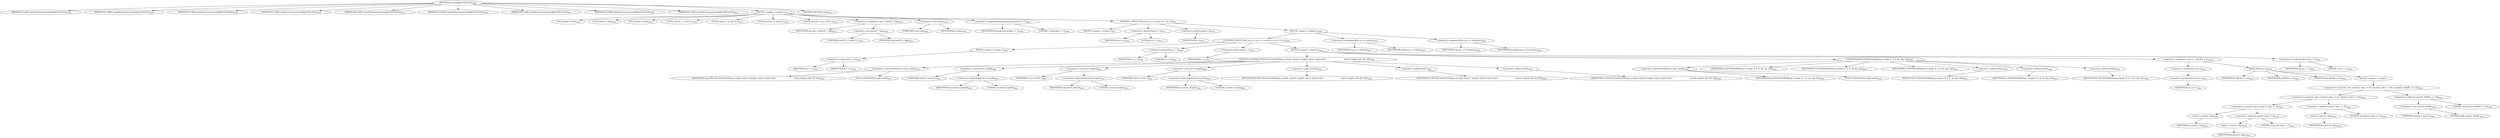 digraph "putcontig8bitCIELab16" {  
"55236" [label = <(METHOD,putcontig8bitCIELab16)<SUB>2030</SUB>> ]
"55237" [label = <(PARAM,DECLAREContigPutFunc(putcontig8bitCIELab16))<SUB>2030</SUB>> ]
"55238" [label = <(PARAM,DECLAREContigPutFunc(putcontig8bitCIELab16))<SUB>2030</SUB>> ]
"55239" [label = <(PARAM,DECLAREContigPutFunc(putcontig8bitCIELab16))<SUB>2030</SUB>> ]
"55240" [label = <(PARAM,DECLAREContigPutFunc(putcontig8bitCIELab16))<SUB>2030</SUB>> ]
"55241" [label = <(PARAM,DECLAREContigPutFunc(putcontig8bitCIELab16))<SUB>2030</SUB>> ]
"55242" [label = <(PARAM,DECLAREContigPutFunc(putcontig8bitCIELab16))<SUB>2030</SUB>> ]
"55243" [label = <(PARAM,DECLAREContigPutFunc(putcontig8bitCIELab16))<SUB>2030</SUB>> ]
"55244" [label = <(PARAM,DECLAREContigPutFunc(putcontig8bitCIELab16))<SUB>2030</SUB>> ]
"55245" [label = <(PARAM,DECLAREContigPutFunc(putcontig8bitCIELab16))<SUB>2030</SUB>> ]
"55246" [label = <(BLOCK,&lt;empty&gt;,&lt;empty&gt;)<SUB>2031</SUB>> ]
"55247" [label = <(LOCAL,float X: float)<SUB>2032</SUB>> ]
"55248" [label = <(LOCAL,float Y: float)<SUB>2032</SUB>> ]
"55249" [label = <(LOCAL,float Z: float)<SUB>2032</SUB>> ]
"55250" [label = <(LOCAL,uint32_t r: uint32_t)<SUB>2033</SUB>> ]
"55251" [label = <(LOCAL,uint32_t g: uint32_t)<SUB>2033</SUB>> ]
"55252" [label = <(LOCAL,uint32_t b: uint32_t)<SUB>2033</SUB>> ]
"55253" [label = <(LOCAL,uint16_t* wp: uint16_t)<SUB>2034</SUB>> ]
"55254" [label = <(&lt;operator&gt;.assignment,*wp = (uint16_t *)pp)<SUB>2034</SUB>> ]
"55255" [label = <(IDENTIFIER,wp,*wp = (uint16_t *)pp)<SUB>2034</SUB>> ]
"55256" [label = <(&lt;operator&gt;.cast,(uint16_t *)pp)<SUB>2034</SUB>> ]
"55257" [label = <(UNKNOWN,uint16_t *,uint16_t *)<SUB>2034</SUB>> ]
"55258" [label = <(IDENTIFIER,pp,(uint16_t *)pp)<SUB>2034</SUB>> ]
"55259" [label = <(&lt;operator&gt;.cast,(void)y)<SUB>2035</SUB>> ]
"55260" [label = <(UNKNOWN,void,void)<SUB>2035</SUB>> ]
"55261" [label = <(IDENTIFIER,y,(void)y)<SUB>2035</SUB>> ]
"55262" [label = <(&lt;operator&gt;.assignmentMultiplication,fromskew *= 3)<SUB>2036</SUB>> ]
"55263" [label = <(IDENTIFIER,fromskew,fromskew *= 3)<SUB>2036</SUB>> ]
"55264" [label = <(LITERAL,3,fromskew *= 3)<SUB>2036</SUB>> ]
"55265" [label = <(CONTROL_STRUCTURE,for (;h &gt; 0;--h),for (;h &gt; 0;--h))<SUB>2037</SUB>> ]
"55266" [label = <(BLOCK,&lt;empty&gt;,&lt;empty&gt;)<SUB>2037</SUB>> ]
"55267" [label = <(&lt;operator&gt;.greaterThan,h &gt; 0)<SUB>2037</SUB>> ]
"55268" [label = <(IDENTIFIER,h,h &gt; 0)<SUB>2037</SUB>> ]
"55269" [label = <(LITERAL,0,h &gt; 0)<SUB>2037</SUB>> ]
"55270" [label = <(&lt;operator&gt;.preDecrement,--h)<SUB>2037</SUB>> ]
"55271" [label = <(IDENTIFIER,h,--h)<SUB>2037</SUB>> ]
"55272" [label = <(BLOCK,&lt;empty&gt;,&lt;empty&gt;)<SUB>2038</SUB>> ]
"55273" [label = <(CONTROL_STRUCTURE,for (x = w;x &gt; 0;--x),for (x = w;x &gt; 0;--x))<SUB>2039</SUB>> ]
"55274" [label = <(BLOCK,&lt;empty&gt;,&lt;empty&gt;)<SUB>2039</SUB>> ]
"55275" [label = <(&lt;operator&gt;.assignment,x = w)<SUB>2039</SUB>> ]
"55276" [label = <(IDENTIFIER,x,x = w)<SUB>2039</SUB>> ]
"55277" [label = <(IDENTIFIER,w,x = w)<SUB>2039</SUB>> ]
"55278" [label = <(&lt;operator&gt;.greaterThan,x &gt; 0)<SUB>2039</SUB>> ]
"55279" [label = <(IDENTIFIER,x,x &gt; 0)<SUB>2039</SUB>> ]
"55280" [label = <(LITERAL,0,x &gt; 0)<SUB>2039</SUB>> ]
"55281" [label = <(&lt;operator&gt;.preDecrement,--x)<SUB>2039</SUB>> ]
"55282" [label = <(IDENTIFIER,x,--x)<SUB>2039</SUB>> ]
"55283" [label = <(BLOCK,&lt;empty&gt;,&lt;empty&gt;)<SUB>2040</SUB>> ]
"55284" [label = <(TIFFCIELab16ToXYZ,TIFFCIELab16ToXYZ(img-&gt;cielab, (uint16_t)wp[0], (int16_t)wp[1],\012                              (int16_t)wp[2], &amp;X, &amp;Y, &amp;Z))<SUB>2041</SUB>> ]
"55285" [label = <(&lt;operator&gt;.indirectFieldAccess,img-&gt;cielab)<SUB>2041</SUB>> ]
"55286" [label = <(IDENTIFIER,img,TIFFCIELab16ToXYZ(img-&gt;cielab, (uint16_t)wp[0], (int16_t)wp[1],\012                              (int16_t)wp[2], &amp;X, &amp;Y, &amp;Z))<SUB>2041</SUB>> ]
"55287" [label = <(FIELD_IDENTIFIER,cielab,cielab)<SUB>2041</SUB>> ]
"55288" [label = <(&lt;operator&gt;.cast,(uint16_t)wp[0])<SUB>2041</SUB>> ]
"55289" [label = <(UNKNOWN,uint16_t,uint16_t)<SUB>2041</SUB>> ]
"55290" [label = <(&lt;operator&gt;.indirectIndexAccess,wp[0])<SUB>2041</SUB>> ]
"55291" [label = <(IDENTIFIER,wp,(uint16_t)wp[0])<SUB>2041</SUB>> ]
"55292" [label = <(LITERAL,0,(uint16_t)wp[0])<SUB>2041</SUB>> ]
"55293" [label = <(&lt;operator&gt;.cast,(int16_t)wp[1])<SUB>2041</SUB>> ]
"55294" [label = <(UNKNOWN,int16_t,int16_t)<SUB>2041</SUB>> ]
"55295" [label = <(&lt;operator&gt;.indirectIndexAccess,wp[1])<SUB>2041</SUB>> ]
"55296" [label = <(IDENTIFIER,wp,(int16_t)wp[1])<SUB>2041</SUB>> ]
"55297" [label = <(LITERAL,1,(int16_t)wp[1])<SUB>2041</SUB>> ]
"55298" [label = <(&lt;operator&gt;.cast,(int16_t)wp[2])<SUB>2042</SUB>> ]
"55299" [label = <(UNKNOWN,int16_t,int16_t)<SUB>2042</SUB>> ]
"55300" [label = <(&lt;operator&gt;.indirectIndexAccess,wp[2])<SUB>2042</SUB>> ]
"55301" [label = <(IDENTIFIER,wp,(int16_t)wp[2])<SUB>2042</SUB>> ]
"55302" [label = <(LITERAL,2,(int16_t)wp[2])<SUB>2042</SUB>> ]
"55303" [label = <(&lt;operator&gt;.addressOf,&amp;X)<SUB>2042</SUB>> ]
"55304" [label = <(IDENTIFIER,X,TIFFCIELab16ToXYZ(img-&gt;cielab, (uint16_t)wp[0], (int16_t)wp[1],\012                              (int16_t)wp[2], &amp;X, &amp;Y, &amp;Z))<SUB>2042</SUB>> ]
"55305" [label = <(&lt;operator&gt;.addressOf,&amp;Y)<SUB>2042</SUB>> ]
"55306" [label = <(IDENTIFIER,Y,TIFFCIELab16ToXYZ(img-&gt;cielab, (uint16_t)wp[0], (int16_t)wp[1],\012                              (int16_t)wp[2], &amp;X, &amp;Y, &amp;Z))<SUB>2042</SUB>> ]
"55307" [label = <(&lt;operator&gt;.addressOf,&amp;Z)<SUB>2042</SUB>> ]
"55308" [label = <(IDENTIFIER,Z,TIFFCIELab16ToXYZ(img-&gt;cielab, (uint16_t)wp[0], (int16_t)wp[1],\012                              (int16_t)wp[2], &amp;X, &amp;Y, &amp;Z))<SUB>2042</SUB>> ]
"55309" [label = <(TIFFXYZToRGB,TIFFXYZToRGB(img-&gt;cielab, X, Y, Z, &amp;r, &amp;g, &amp;b))<SUB>2043</SUB>> ]
"55310" [label = <(&lt;operator&gt;.indirectFieldAccess,img-&gt;cielab)<SUB>2043</SUB>> ]
"55311" [label = <(IDENTIFIER,img,TIFFXYZToRGB(img-&gt;cielab, X, Y, Z, &amp;r, &amp;g, &amp;b))<SUB>2043</SUB>> ]
"55312" [label = <(FIELD_IDENTIFIER,cielab,cielab)<SUB>2043</SUB>> ]
"55313" [label = <(IDENTIFIER,X,TIFFXYZToRGB(img-&gt;cielab, X, Y, Z, &amp;r, &amp;g, &amp;b))<SUB>2043</SUB>> ]
"55314" [label = <(IDENTIFIER,Y,TIFFXYZToRGB(img-&gt;cielab, X, Y, Z, &amp;r, &amp;g, &amp;b))<SUB>2043</SUB>> ]
"55315" [label = <(IDENTIFIER,Z,TIFFXYZToRGB(img-&gt;cielab, X, Y, Z, &amp;r, &amp;g, &amp;b))<SUB>2043</SUB>> ]
"55316" [label = <(&lt;operator&gt;.addressOf,&amp;r)<SUB>2043</SUB>> ]
"55317" [label = <(IDENTIFIER,r,TIFFXYZToRGB(img-&gt;cielab, X, Y, Z, &amp;r, &amp;g, &amp;b))<SUB>2043</SUB>> ]
"55318" [label = <(&lt;operator&gt;.addressOf,&amp;g)<SUB>2043</SUB>> ]
"55319" [label = <(IDENTIFIER,g,TIFFXYZToRGB(img-&gt;cielab, X, Y, Z, &amp;r, &amp;g, &amp;b))<SUB>2043</SUB>> ]
"55320" [label = <(&lt;operator&gt;.addressOf,&amp;b)<SUB>2043</SUB>> ]
"55321" [label = <(IDENTIFIER,b,TIFFXYZToRGB(img-&gt;cielab, X, Y, Z, &amp;r, &amp;g, &amp;b))<SUB>2043</SUB>> ]
"55322" [label = <(&lt;operator&gt;.assignment,*cp++ = PACK(r, g, b))<SUB>2044</SUB>> ]
"55323" [label = <(&lt;operator&gt;.indirection,*cp++)<SUB>2044</SUB>> ]
"55324" [label = <(&lt;operator&gt;.postIncrement,cp++)<SUB>2044</SUB>> ]
"55325" [label = <(IDENTIFIER,cp,cp++)<SUB>2044</SUB>> ]
"55326" [label = <(PACK,PACK(r, g, b))<SUB>2044</SUB>> ]
"55327" [label = <(IDENTIFIER,r,PACK(r, g, b))<SUB>2044</SUB>> ]
"55328" [label = <(IDENTIFIER,g,PACK(r, g, b))<SUB>2044</SUB>> ]
"55329" [label = <(IDENTIFIER,b,PACK(r, g, b))<SUB>2044</SUB>> ]
"55330" [label = <(BLOCK,&lt;empty&gt;,&lt;empty&gt;)> ]
"55331" [label = <(&lt;operator&gt;.or,(uint32_t)(r) | ((uint32_t)(g) &lt;&lt; 8) | ((uint32_t)(b) &lt;&lt; 16) | (((uint32_t)0xffL) &lt;&lt; 24))<SUB>2044</SUB>> ]
"55332" [label = <(&lt;operator&gt;.or,(uint32_t)(r) | ((uint32_t)(g) &lt;&lt; 8) | ((uint32_t)(b) &lt;&lt; 16))<SUB>2044</SUB>> ]
"55333" [label = <(&lt;operator&gt;.or,(uint32_t)(r) | ((uint32_t)(g) &lt;&lt; 8))<SUB>2044</SUB>> ]
"55334" [label = <(uint32_t,(uint32_t)(r))<SUB>2044</SUB>> ]
"55335" [label = <(IDENTIFIER,r,(uint32_t)(r))<SUB>2044</SUB>> ]
"55336" [label = <(&lt;operator&gt;.shiftLeft,(uint32_t)(g) &lt;&lt; 8)<SUB>2044</SUB>> ]
"55337" [label = <(uint32_t,(uint32_t)(g))<SUB>2044</SUB>> ]
"55338" [label = <(IDENTIFIER,g,(uint32_t)(g))<SUB>2044</SUB>> ]
"55339" [label = <(LITERAL,8,(uint32_t)(g) &lt;&lt; 8)<SUB>2044</SUB>> ]
"55340" [label = <(&lt;operator&gt;.shiftLeft,(uint32_t)(b) &lt;&lt; 16)<SUB>2044</SUB>> ]
"55341" [label = <(uint32_t,(uint32_t)(b))<SUB>2044</SUB>> ]
"55342" [label = <(IDENTIFIER,b,(uint32_t)(b))<SUB>2044</SUB>> ]
"55343" [label = <(LITERAL,16,(uint32_t)(b) &lt;&lt; 16)<SUB>2044</SUB>> ]
"55344" [label = <(&lt;operator&gt;.shiftLeft,((uint32_t)0xffL) &lt;&lt; 24)<SUB>2044</SUB>> ]
"55345" [label = <(&lt;operator&gt;.cast,(uint32_t)0xffL)<SUB>2044</SUB>> ]
"55346" [label = <(UNKNOWN,uint32_t,uint32_t)<SUB>2044</SUB>> ]
"55347" [label = <(LITERAL,0xffL,(uint32_t)0xffL)<SUB>2044</SUB>> ]
"55348" [label = <(LITERAL,24,((uint32_t)0xffL) &lt;&lt; 24)<SUB>2044</SUB>> ]
"55349" [label = <(&lt;operator&gt;.assignmentPlus,wp += 3)<SUB>2045</SUB>> ]
"55350" [label = <(IDENTIFIER,wp,wp += 3)<SUB>2045</SUB>> ]
"55351" [label = <(LITERAL,3,wp += 3)<SUB>2045</SUB>> ]
"55352" [label = <(&lt;operator&gt;.assignmentPlus,cp += toskew)<SUB>2047</SUB>> ]
"55353" [label = <(IDENTIFIER,cp,cp += toskew)<SUB>2047</SUB>> ]
"55354" [label = <(IDENTIFIER,toskew,cp += toskew)<SUB>2047</SUB>> ]
"55355" [label = <(&lt;operator&gt;.assignmentPlus,wp += fromskew)<SUB>2048</SUB>> ]
"55356" [label = <(IDENTIFIER,wp,wp += fromskew)<SUB>2048</SUB>> ]
"55357" [label = <(IDENTIFIER,fromskew,wp += fromskew)<SUB>2048</SUB>> ]
"55358" [label = <(METHOD_RETURN,void)<SUB>2030</SUB>> ]
  "55236" -> "55237" 
  "55236" -> "55238" 
  "55236" -> "55239" 
  "55236" -> "55240" 
  "55236" -> "55241" 
  "55236" -> "55242" 
  "55236" -> "55243" 
  "55236" -> "55244" 
  "55236" -> "55245" 
  "55236" -> "55246" 
  "55236" -> "55358" 
  "55246" -> "55247" 
  "55246" -> "55248" 
  "55246" -> "55249" 
  "55246" -> "55250" 
  "55246" -> "55251" 
  "55246" -> "55252" 
  "55246" -> "55253" 
  "55246" -> "55254" 
  "55246" -> "55259" 
  "55246" -> "55262" 
  "55246" -> "55265" 
  "55254" -> "55255" 
  "55254" -> "55256" 
  "55256" -> "55257" 
  "55256" -> "55258" 
  "55259" -> "55260" 
  "55259" -> "55261" 
  "55262" -> "55263" 
  "55262" -> "55264" 
  "55265" -> "55266" 
  "55265" -> "55267" 
  "55265" -> "55270" 
  "55265" -> "55272" 
  "55267" -> "55268" 
  "55267" -> "55269" 
  "55270" -> "55271" 
  "55272" -> "55273" 
  "55272" -> "55352" 
  "55272" -> "55355" 
  "55273" -> "55274" 
  "55273" -> "55278" 
  "55273" -> "55281" 
  "55273" -> "55283" 
  "55274" -> "55275" 
  "55275" -> "55276" 
  "55275" -> "55277" 
  "55278" -> "55279" 
  "55278" -> "55280" 
  "55281" -> "55282" 
  "55283" -> "55284" 
  "55283" -> "55309" 
  "55283" -> "55322" 
  "55283" -> "55349" 
  "55284" -> "55285" 
  "55284" -> "55288" 
  "55284" -> "55293" 
  "55284" -> "55298" 
  "55284" -> "55303" 
  "55284" -> "55305" 
  "55284" -> "55307" 
  "55285" -> "55286" 
  "55285" -> "55287" 
  "55288" -> "55289" 
  "55288" -> "55290" 
  "55290" -> "55291" 
  "55290" -> "55292" 
  "55293" -> "55294" 
  "55293" -> "55295" 
  "55295" -> "55296" 
  "55295" -> "55297" 
  "55298" -> "55299" 
  "55298" -> "55300" 
  "55300" -> "55301" 
  "55300" -> "55302" 
  "55303" -> "55304" 
  "55305" -> "55306" 
  "55307" -> "55308" 
  "55309" -> "55310" 
  "55309" -> "55313" 
  "55309" -> "55314" 
  "55309" -> "55315" 
  "55309" -> "55316" 
  "55309" -> "55318" 
  "55309" -> "55320" 
  "55310" -> "55311" 
  "55310" -> "55312" 
  "55316" -> "55317" 
  "55318" -> "55319" 
  "55320" -> "55321" 
  "55322" -> "55323" 
  "55322" -> "55326" 
  "55323" -> "55324" 
  "55324" -> "55325" 
  "55326" -> "55327" 
  "55326" -> "55328" 
  "55326" -> "55329" 
  "55326" -> "55330" 
  "55330" -> "55331" 
  "55331" -> "55332" 
  "55331" -> "55344" 
  "55332" -> "55333" 
  "55332" -> "55340" 
  "55333" -> "55334" 
  "55333" -> "55336" 
  "55334" -> "55335" 
  "55336" -> "55337" 
  "55336" -> "55339" 
  "55337" -> "55338" 
  "55340" -> "55341" 
  "55340" -> "55343" 
  "55341" -> "55342" 
  "55344" -> "55345" 
  "55344" -> "55348" 
  "55345" -> "55346" 
  "55345" -> "55347" 
  "55349" -> "55350" 
  "55349" -> "55351" 
  "55352" -> "55353" 
  "55352" -> "55354" 
  "55355" -> "55356" 
  "55355" -> "55357" 
}
